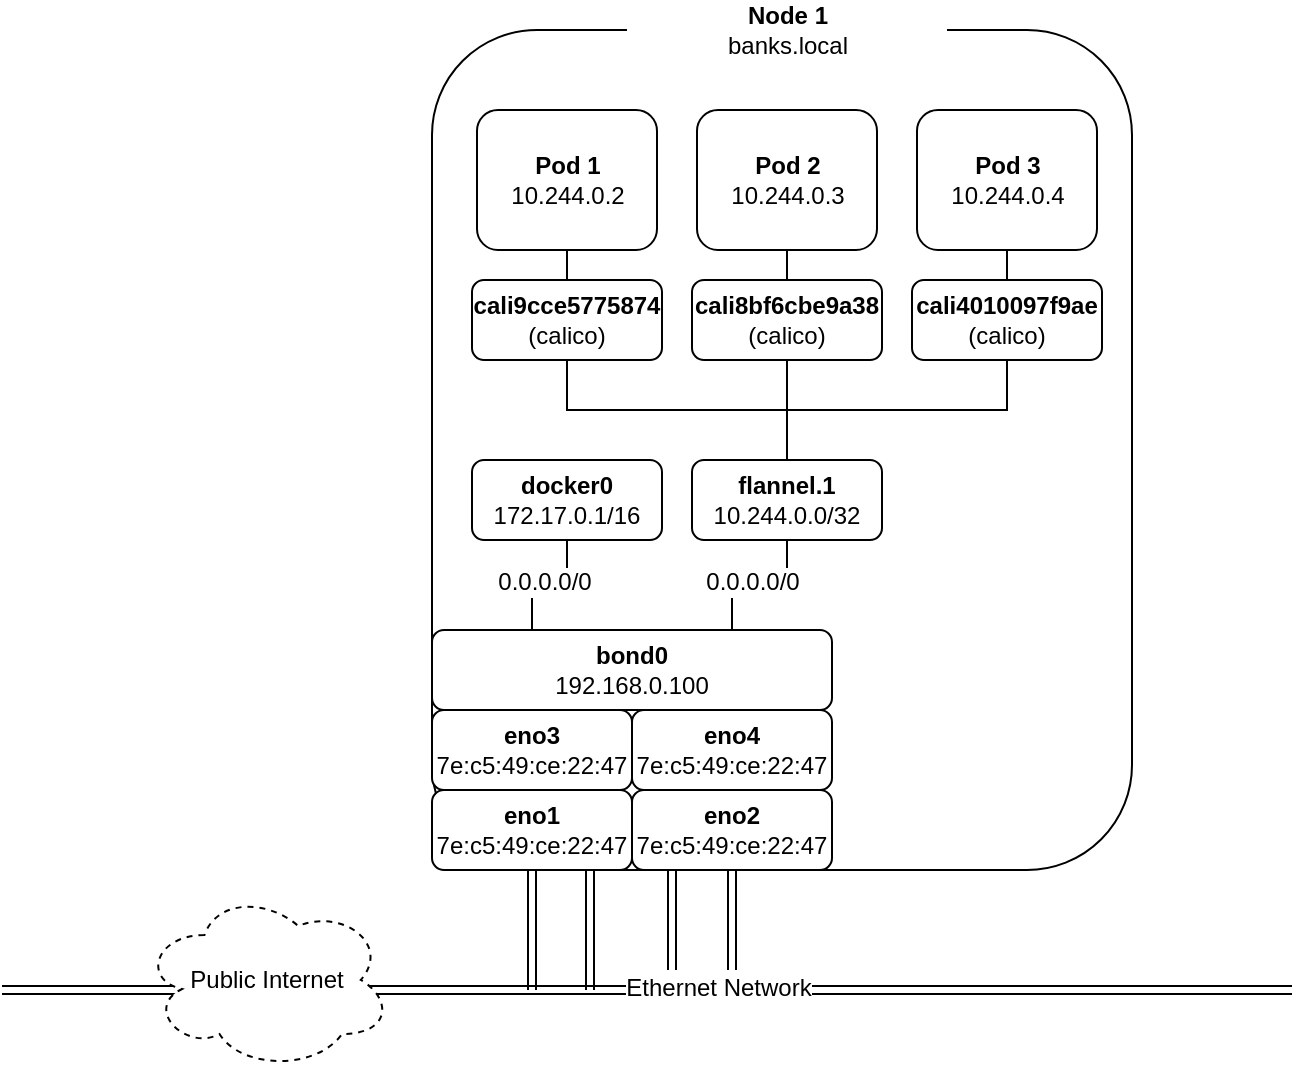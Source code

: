<mxfile version="12.1.7" type="device" pages="2"><diagram name="Net - K8s" id="OvPKEakAdDGBHLIrNWDD"><mxGraphModel dx="1186" dy="604" grid="1" gridSize="10" guides="1" tooltips="1" connect="1" arrows="1" fold="1" page="1" pageScale="1" pageWidth="1169" pageHeight="827" math="0" shadow="0"><root><mxCell id="MRrQRkmZpev-N-fBsifY-0"/><mxCell id="MRrQRkmZpev-N-fBsifY-1" parent="MRrQRkmZpev-N-fBsifY-0"/><mxCell id="MRrQRkmZpev-N-fBsifY-17" value="" style="shape=link;html=1;" parent="MRrQRkmZpev-N-fBsifY-1" edge="1"><mxGeometry width="50" height="50" relative="1" as="geometry"><mxPoint x="645" y="770" as="sourcePoint"/><mxPoint x="205" y="770" as="targetPoint"/></mxGeometry></mxCell><mxCell id="MRrQRkmZpev-N-fBsifY-2" value="" style="rounded=1;whiteSpace=wrap;html=1;" parent="MRrQRkmZpev-N-fBsifY-1" vertex="1"><mxGeometry x="420" y="290" width="350" height="420" as="geometry"/></mxCell><mxCell id="MRrQRkmZpev-N-fBsifY-3" value="&lt;b&gt;Node 1&lt;/b&gt;&lt;br&gt;banks.local" style="text;html=1;align=center;verticalAlign=middle;whiteSpace=wrap;rounded=0;fillColor=#FFFFFF;" parent="MRrQRkmZpev-N-fBsifY-1" vertex="1"><mxGeometry x="517.5" y="280" width="160" height="20" as="geometry"/></mxCell><mxCell id="LGxBq0Lnx76uP9f2P69a-7" style="edgeStyle=orthogonalEdgeStyle;rounded=0;orthogonalLoop=1;jettySize=auto;html=1;exitX=0.5;exitY=1;exitDx=0;exitDy=0;entryX=0.5;entryY=0;entryDx=0;entryDy=0;endArrow=none;endFill=0;fontColor=#000000;" parent="MRrQRkmZpev-N-fBsifY-1" source="MRrQRkmZpev-N-fBsifY-5" target="LGxBq0Lnx76uP9f2P69a-3" edge="1"><mxGeometry relative="1" as="geometry"/></mxCell><mxCell id="MRrQRkmZpev-N-fBsifY-5" value="&lt;b&gt;Pod 1&lt;/b&gt;&lt;br&gt;10.244.0.2" style="rounded=1;whiteSpace=wrap;html=1;fillColor=#FFFFFF;" parent="MRrQRkmZpev-N-fBsifY-1" vertex="1"><mxGeometry x="442.5" y="330" width="90" height="70" as="geometry"/></mxCell><mxCell id="LGxBq0Lnx76uP9f2P69a-8" style="edgeStyle=orthogonalEdgeStyle;rounded=0;orthogonalLoop=1;jettySize=auto;html=1;exitX=0.5;exitY=1;exitDx=0;exitDy=0;entryX=0.5;entryY=0;entryDx=0;entryDy=0;endArrow=none;endFill=0;fontColor=#000000;" parent="MRrQRkmZpev-N-fBsifY-1" source="MRrQRkmZpev-N-fBsifY-7" target="LGxBq0Lnx76uP9f2P69a-4" edge="1"><mxGeometry relative="1" as="geometry"/></mxCell><mxCell id="MRrQRkmZpev-N-fBsifY-7" value="&lt;b&gt;Pod 2&lt;/b&gt;&lt;br&gt;10.244.0.3" style="rounded=1;whiteSpace=wrap;html=1;fillColor=#FFFFFF;" parent="MRrQRkmZpev-N-fBsifY-1" vertex="1"><mxGeometry x="552.5" y="330" width="90" height="70" as="geometry"/></mxCell><mxCell id="MRrQRkmZpev-N-fBsifY-8" style="edgeStyle=orthogonalEdgeStyle;rounded=0;orthogonalLoop=1;jettySize=auto;html=1;exitX=0.5;exitY=1;exitDx=0;exitDy=0;entryX=0.25;entryY=0;entryDx=0;entryDy=0;endArrow=none;endFill=0;fontColor=#000000;" parent="MRrQRkmZpev-N-fBsifY-1" source="MRrQRkmZpev-N-fBsifY-12" target="MRrQRkmZpev-N-fBsifY-32" edge="1"><mxGeometry relative="1" as="geometry"/></mxCell><mxCell id="MRrQRkmZpev-N-fBsifY-9" value="0.0.0.0/0" style="text;html=1;align=center;verticalAlign=middle;resizable=0;points=[];;labelBackgroundColor=#ffffff;fontColor=#000000;" parent="MRrQRkmZpev-N-fBsifY-8" vertex="1" connectable="0"><mxGeometry x="0.103" y="-2" relative="1" as="geometry"><mxPoint as="offset"/></mxGeometry></mxCell><mxCell id="MRrQRkmZpev-N-fBsifY-12" value="&lt;b&gt;docker0&lt;br&gt;&lt;/b&gt;172.17.0.1/16" style="rounded=1;whiteSpace=wrap;html=1;fillColor=#FFFFFF;" parent="MRrQRkmZpev-N-fBsifY-1" vertex="1"><mxGeometry x="440" y="505" width="95" height="40" as="geometry"/></mxCell><mxCell id="MRrQRkmZpev-N-fBsifY-13" value="&lt;b&gt;eno1&lt;/b&gt;&lt;br&gt;7e:c5:49:ce:22:47" style="rounded=1;whiteSpace=wrap;html=1;fillColor=#FFFFFF;" parent="MRrQRkmZpev-N-fBsifY-1" vertex="1"><mxGeometry x="420" y="670" width="100" height="40" as="geometry"/></mxCell><mxCell id="MRrQRkmZpev-N-fBsifY-14" value="" style="shape=link;html=1;exitX=0.5;exitY=1;exitDx=0;exitDy=0;" parent="MRrQRkmZpev-N-fBsifY-1" source="MRrQRkmZpev-N-fBsifY-13" edge="1"><mxGeometry width="50" height="50" relative="1" as="geometry"><mxPoint x="480" y="810" as="sourcePoint"/><mxPoint x="470" y="770" as="targetPoint"/></mxGeometry></mxCell><mxCell id="MRrQRkmZpev-N-fBsifY-15" value="" style="shape=link;html=1;" parent="MRrQRkmZpev-N-fBsifY-1" edge="1"><mxGeometry width="50" height="50" relative="1" as="geometry"><mxPoint x="490" y="770" as="sourcePoint"/><mxPoint x="850" y="770" as="targetPoint"/></mxGeometry></mxCell><mxCell id="MRrQRkmZpev-N-fBsifY-16" value="Ethernet Network" style="text;html=1;align=center;verticalAlign=middle;resizable=0;points=[];;labelBackgroundColor=#ffffff;fontColor=#000000;" parent="MRrQRkmZpev-N-fBsifY-15" vertex="1" connectable="0"><mxGeometry x="-0.594" y="1" relative="1" as="geometry"><mxPoint as="offset"/></mxGeometry></mxCell><mxCell id="MRrQRkmZpev-N-fBsifY-26" value="Public Internet" style="ellipse;shape=cloud;whiteSpace=wrap;html=1;dashed=1;" parent="MRrQRkmZpev-N-fBsifY-1" vertex="1"><mxGeometry x="275" y="720" width="125" height="90" as="geometry"/></mxCell><mxCell id="MRrQRkmZpev-N-fBsifY-29" value="&lt;b&gt;eno2&lt;/b&gt;&lt;br&gt;7e:c5:49:ce:22:47" style="rounded=1;whiteSpace=wrap;html=1;fillColor=#FFFFFF;" parent="MRrQRkmZpev-N-fBsifY-1" vertex="1"><mxGeometry x="520" y="670" width="100" height="40" as="geometry"/></mxCell><mxCell id="MRrQRkmZpev-N-fBsifY-30" value="&lt;b&gt;eno3&lt;/b&gt;&lt;br&gt;7e:c5:49:ce:22:47" style="rounded=1;whiteSpace=wrap;html=1;fillColor=#FFFFFF;" parent="MRrQRkmZpev-N-fBsifY-1" vertex="1"><mxGeometry x="420" y="630" width="100" height="40" as="geometry"/></mxCell><mxCell id="MRrQRkmZpev-N-fBsifY-31" value="&lt;b&gt;eno4&lt;/b&gt;&lt;br&gt;7e:c5:49:ce:22:47" style="rounded=1;whiteSpace=wrap;html=1;fillColor=#FFFFFF;" parent="MRrQRkmZpev-N-fBsifY-1" vertex="1"><mxGeometry x="520" y="630" width="100" height="40" as="geometry"/></mxCell><mxCell id="MRrQRkmZpev-N-fBsifY-32" value="&lt;b&gt;bond0&lt;br&gt;&lt;/b&gt;192.168.0.100" style="rounded=1;whiteSpace=wrap;html=1;fillColor=#FFFFFF;" parent="MRrQRkmZpev-N-fBsifY-1" vertex="1"><mxGeometry x="420" y="590" width="200" height="40" as="geometry"/></mxCell><mxCell id="MRrQRkmZpev-N-fBsifY-34" value="" style="shape=link;html=1;exitX=0.5;exitY=1;exitDx=0;exitDy=0;" parent="MRrQRkmZpev-N-fBsifY-1" edge="1"><mxGeometry width="50" height="50" relative="1" as="geometry"><mxPoint x="570" y="710" as="sourcePoint"/><mxPoint x="570" y="760" as="targetPoint"/></mxGeometry></mxCell><mxCell id="MRrQRkmZpev-N-fBsifY-35" value="" style="shape=link;html=1;exitX=0.5;exitY=1;exitDx=0;exitDy=0;" parent="MRrQRkmZpev-N-fBsifY-1" edge="1"><mxGeometry width="50" height="50" relative="1" as="geometry"><mxPoint x="499" y="710" as="sourcePoint"/><mxPoint x="499" y="770" as="targetPoint"/></mxGeometry></mxCell><mxCell id="MRrQRkmZpev-N-fBsifY-36" value="" style="shape=link;html=1;exitX=0.5;exitY=1;exitDx=0;exitDy=0;" parent="MRrQRkmZpev-N-fBsifY-1" edge="1"><mxGeometry width="50" height="50" relative="1" as="geometry"><mxPoint x="540" y="710" as="sourcePoint"/><mxPoint x="540" y="760" as="targetPoint"/></mxGeometry></mxCell><mxCell id="LGxBq0Lnx76uP9f2P69a-0" value="&lt;b&gt;flannel.1&lt;br&gt;&lt;/b&gt;10.244.0.0/32" style="rounded=1;whiteSpace=wrap;html=1;fillColor=#FFFFFF;" parent="MRrQRkmZpev-N-fBsifY-1" vertex="1"><mxGeometry x="550" y="505" width="95" height="40" as="geometry"/></mxCell><mxCell id="LGxBq0Lnx76uP9f2P69a-1" style="edgeStyle=orthogonalEdgeStyle;rounded=0;orthogonalLoop=1;jettySize=auto;html=1;exitX=0.5;exitY=1;exitDx=0;exitDy=0;entryX=0.75;entryY=0;entryDx=0;entryDy=0;endArrow=none;endFill=0;fontColor=#000000;" parent="MRrQRkmZpev-N-fBsifY-1" source="LGxBq0Lnx76uP9f2P69a-0" target="MRrQRkmZpev-N-fBsifY-32" edge="1"><mxGeometry relative="1" as="geometry"><mxPoint x="498" y="555" as="sourcePoint"/><mxPoint x="480" y="600" as="targetPoint"/></mxGeometry></mxCell><mxCell id="LGxBq0Lnx76uP9f2P69a-2" value="0.0.0.0/0" style="text;html=1;align=center;verticalAlign=middle;resizable=0;points=[];;labelBackgroundColor=#ffffff;fontColor=#000000;" parent="LGxBq0Lnx76uP9f2P69a-1" vertex="1" connectable="0"><mxGeometry x="0.103" y="-2" relative="1" as="geometry"><mxPoint as="offset"/></mxGeometry></mxCell><mxCell id="LGxBq0Lnx76uP9f2P69a-5" style="edgeStyle=orthogonalEdgeStyle;rounded=0;orthogonalLoop=1;jettySize=auto;html=1;exitX=0.5;exitY=1;exitDx=0;exitDy=0;entryX=0.5;entryY=0;entryDx=0;entryDy=0;endArrow=none;endFill=0;fontColor=#000000;" parent="MRrQRkmZpev-N-fBsifY-1" source="LGxBq0Lnx76uP9f2P69a-3" target="LGxBq0Lnx76uP9f2P69a-0" edge="1"><mxGeometry relative="1" as="geometry"/></mxCell><mxCell id="LGxBq0Lnx76uP9f2P69a-3" value="&lt;b&gt;cali9cce5775874&lt;/b&gt;&lt;br&gt;(calico)" style="rounded=1;whiteSpace=wrap;html=1;fillColor=#FFFFFF;" parent="MRrQRkmZpev-N-fBsifY-1" vertex="1"><mxGeometry x="440" y="415" width="95" height="40" as="geometry"/></mxCell><mxCell id="LGxBq0Lnx76uP9f2P69a-6" style="edgeStyle=orthogonalEdgeStyle;rounded=0;orthogonalLoop=1;jettySize=auto;html=1;exitX=0.5;exitY=1;exitDx=0;exitDy=0;entryX=0.5;entryY=0;entryDx=0;entryDy=0;endArrow=none;endFill=0;fontColor=#000000;" parent="MRrQRkmZpev-N-fBsifY-1" source="LGxBq0Lnx76uP9f2P69a-4" target="LGxBq0Lnx76uP9f2P69a-0" edge="1"><mxGeometry relative="1" as="geometry"/></mxCell><mxCell id="LGxBq0Lnx76uP9f2P69a-4" value="&lt;b&gt;cali8bf6cbe9a38&lt;br&gt;&lt;/b&gt;(calico)" style="rounded=1;whiteSpace=wrap;html=1;fillColor=#FFFFFF;" parent="MRrQRkmZpev-N-fBsifY-1" vertex="1"><mxGeometry x="550" y="415" width="95" height="40" as="geometry"/></mxCell><mxCell id="LGxBq0Lnx76uP9f2P69a-13" style="edgeStyle=orthogonalEdgeStyle;rounded=0;orthogonalLoop=1;jettySize=auto;html=1;exitX=0.5;exitY=1;exitDx=0;exitDy=0;entryX=0.5;entryY=0;entryDx=0;entryDy=0;endArrow=none;endFill=0;strokeColor=#000000;fontColor=#000000;" parent="MRrQRkmZpev-N-fBsifY-1" source="LGxBq0Lnx76uP9f2P69a-11" target="LGxBq0Lnx76uP9f2P69a-12" edge="1"><mxGeometry relative="1" as="geometry"/></mxCell><mxCell id="LGxBq0Lnx76uP9f2P69a-11" value="&lt;b&gt;Pod 3&lt;/b&gt;&lt;br&gt;10.244.0.4" style="rounded=1;whiteSpace=wrap;html=1;fillColor=#FFFFFF;" parent="MRrQRkmZpev-N-fBsifY-1" vertex="1"><mxGeometry x="662.5" y="330" width="90" height="70" as="geometry"/></mxCell><mxCell id="LGxBq0Lnx76uP9f2P69a-14" style="edgeStyle=orthogonalEdgeStyle;rounded=0;orthogonalLoop=1;jettySize=auto;html=1;exitX=0.5;exitY=1;exitDx=0;exitDy=0;entryX=0.5;entryY=0;entryDx=0;entryDy=0;endArrow=none;endFill=0;strokeColor=#000000;fontColor=#000000;" parent="MRrQRkmZpev-N-fBsifY-1" source="LGxBq0Lnx76uP9f2P69a-12" target="LGxBq0Lnx76uP9f2P69a-0" edge="1"><mxGeometry relative="1" as="geometry"/></mxCell><mxCell id="LGxBq0Lnx76uP9f2P69a-12" value="&lt;b&gt;cali4010097f9ae&lt;/b&gt;&lt;br&gt;(calico)" style="rounded=1;whiteSpace=wrap;html=1;fillColor=#FFFFFF;" parent="MRrQRkmZpev-N-fBsifY-1" vertex="1"><mxGeometry x="660" y="415" width="95" height="40" as="geometry"/></mxCell></root></mxGraphModel></diagram><diagram name="Net - Istio" id="c_HP1qwUfiVxNbYDizXR"><mxGraphModel dx="1106" dy="860" grid="1" gridSize="10" guides="1" tooltips="1" connect="1" arrows="1" fold="1" page="1" pageScale="1" pageWidth="1169" pageHeight="827" math="0" shadow="0"><root><mxCell id="0LoRJ3LIm-XPWawop74_-0"/><mxCell id="0LoRJ3LIm-XPWawop74_-1" parent="0LoRJ3LIm-XPWawop74_-0"/><mxCell id="0LoRJ3LIm-XPWawop74_-23" value="" style="rounded=1;whiteSpace=wrap;html=1;dashed=1;fillColor=none;fontColor=#000000;" vertex="1" parent="0LoRJ3LIm-XPWawop74_-1"><mxGeometry x="910" y="150" width="250" height="490" as="geometry"/></mxCell><mxCell id="0LoRJ3LIm-XPWawop74_-2" value="" style="endArrow=none;html=1;fillColor=#f8cecc;strokeColor=#b85450;" edge="1" parent="0LoRJ3LIm-XPWawop74_-1"><mxGeometry width="50" height="50" relative="1" as="geometry"><mxPoint x="390" y="750" as="sourcePoint"/><mxPoint x="50" y="750" as="targetPoint"/></mxGeometry></mxCell><mxCell id="0LoRJ3LIm-XPWawop74_-3" value="" style="rounded=1;whiteSpace=wrap;html=1;" vertex="1" parent="0LoRJ3LIm-XPWawop74_-1"><mxGeometry x="420" y="240" width="350" height="470" as="geometry"/></mxCell><mxCell id="0LoRJ3LIm-XPWawop74_-4" value="&lt;b&gt;Node 1&lt;/b&gt;&lt;br&gt;banks.local" style="text;html=1;align=center;verticalAlign=middle;whiteSpace=wrap;rounded=0;fillColor=#FFFFFF;" vertex="1" parent="0LoRJ3LIm-XPWawop74_-1"><mxGeometry x="517.5" y="230" width="160" height="20" as="geometry"/></mxCell><mxCell id="0LoRJ3LIm-XPWawop74_-5" style="edgeStyle=orthogonalEdgeStyle;rounded=0;orthogonalLoop=1;jettySize=auto;html=1;exitX=0.5;exitY=1;exitDx=0;exitDy=0;entryX=0.5;entryY=0;entryDx=0;entryDy=0;endArrow=none;endFill=0;fontColor=#000000;" edge="1" parent="0LoRJ3LIm-XPWawop74_-1" source="0LoRJ3LIm-XPWawop74_-6" target="0LoRJ3LIm-XPWawop74_-39"><mxGeometry relative="1" as="geometry"/></mxCell><mxCell id="0LoRJ3LIm-XPWawop74_-6" value="&lt;b&gt;Pod 1&lt;/b&gt;&lt;br&gt;10.244.0.2" style="rounded=1;whiteSpace=wrap;html=1;fillColor=#FFFFFF;" vertex="1" parent="0LoRJ3LIm-XPWawop74_-1"><mxGeometry x="442.5" y="330" width="90" height="70" as="geometry"/></mxCell><mxCell id="0LoRJ3LIm-XPWawop74_-7" style="edgeStyle=orthogonalEdgeStyle;rounded=0;orthogonalLoop=1;jettySize=auto;html=1;exitX=0.5;exitY=1;exitDx=0;exitDy=0;entryX=0.5;entryY=0;entryDx=0;entryDy=0;endArrow=none;endFill=0;fontColor=#000000;" edge="1" parent="0LoRJ3LIm-XPWawop74_-1" source="0LoRJ3LIm-XPWawop74_-8" target="0LoRJ3LIm-XPWawop74_-41"><mxGeometry relative="1" as="geometry"/></mxCell><mxCell id="0LoRJ3LIm-XPWawop74_-8" value="&lt;b&gt;Pod 2&lt;/b&gt;&lt;br&gt;10.244.0.3" style="rounded=1;whiteSpace=wrap;html=1;fillColor=#FFFFFF;" vertex="1" parent="0LoRJ3LIm-XPWawop74_-1"><mxGeometry x="552.5" y="330" width="90" height="70" as="geometry"/></mxCell><mxCell id="0LoRJ3LIm-XPWawop74_-9" style="edgeStyle=orthogonalEdgeStyle;rounded=0;orthogonalLoop=1;jettySize=auto;html=1;exitX=0.5;exitY=1;exitDx=0;exitDy=0;entryX=0.25;entryY=0;entryDx=0;entryDy=0;endArrow=none;endFill=0;fontColor=#000000;" edge="1" parent="0LoRJ3LIm-XPWawop74_-1" source="0LoRJ3LIm-XPWawop74_-11" target="0LoRJ3LIm-XPWawop74_-30"><mxGeometry relative="1" as="geometry"/></mxCell><mxCell id="0LoRJ3LIm-XPWawop74_-10" value="0.0.0.0/0" style="text;html=1;align=center;verticalAlign=middle;resizable=0;points=[];;labelBackgroundColor=#ffffff;fontColor=#000000;" vertex="1" connectable="0" parent="0LoRJ3LIm-XPWawop74_-9"><mxGeometry x="0.103" y="-2" relative="1" as="geometry"><mxPoint as="offset"/></mxGeometry></mxCell><mxCell id="0LoRJ3LIm-XPWawop74_-11" value="&lt;b&gt;docker0&lt;br&gt;&lt;/b&gt;172.17.0.1/16" style="rounded=1;whiteSpace=wrap;html=1;fillColor=#FFFFFF;" vertex="1" parent="0LoRJ3LIm-XPWawop74_-1"><mxGeometry x="440" y="505" width="95" height="40" as="geometry"/></mxCell><mxCell id="0LoRJ3LIm-XPWawop74_-12" value="&lt;b&gt;eno1&lt;/b&gt;&lt;br&gt;7e:c5:49:ce:22:47" style="rounded=1;whiteSpace=wrap;html=1;fillColor=#FFFFFF;" vertex="1" parent="0LoRJ3LIm-XPWawop74_-1"><mxGeometry x="420" y="670" width="100" height="40" as="geometry"/></mxCell><mxCell id="0LoRJ3LIm-XPWawop74_-13" value="" style="shape=link;html=1;exitX=0.5;exitY=1;exitDx=0;exitDy=0;" edge="1" parent="0LoRJ3LIm-XPWawop74_-1" source="0LoRJ3LIm-XPWawop74_-12"><mxGeometry width="50" height="50" relative="1" as="geometry"><mxPoint x="480" y="810" as="sourcePoint"/><mxPoint x="470" y="770" as="targetPoint"/></mxGeometry></mxCell><mxCell id="0LoRJ3LIm-XPWawop74_-14" value="" style="shape=link;html=1;" edge="1" parent="0LoRJ3LIm-XPWawop74_-1"><mxGeometry width="50" height="50" relative="1" as="geometry"><mxPoint x="490" y="770" as="sourcePoint"/><mxPoint x="850" y="770" as="targetPoint"/></mxGeometry></mxCell><mxCell id="0LoRJ3LIm-XPWawop74_-15" value="Ethernet Network" style="text;html=1;align=center;verticalAlign=middle;resizable=0;points=[];;labelBackgroundColor=#ffffff;fontColor=#000000;" vertex="1" connectable="0" parent="0LoRJ3LIm-XPWawop74_-14"><mxGeometry x="-0.594" y="1" relative="1" as="geometry"><mxPoint as="offset"/></mxGeometry></mxCell><mxCell id="0LoRJ3LIm-XPWawop74_-16" value="" style="shape=link;html=1;" edge="1" parent="0LoRJ3LIm-XPWawop74_-1" source="zz3aboxm6HQcuyhOMqdt-0"><mxGeometry width="50" height="50" relative="1" as="geometry"><mxPoint x="490" y="770" as="sourcePoint"/><mxPoint x="50" y="770" as="targetPoint"/></mxGeometry></mxCell><mxCell id="0LoRJ3LIm-XPWawop74_-17" value="" style="shape=link;html=1;" edge="1" parent="0LoRJ3LIm-XPWawop74_-1"><mxGeometry width="50" height="50" relative="1" as="geometry"><mxPoint x="900" y="770" as="sourcePoint"/><mxPoint x="850" y="770" as="targetPoint"/></mxGeometry></mxCell><mxCell id="0LoRJ3LIm-XPWawop74_-18" value="" style="endArrow=none;html=1;fillColor=#f8cecc;strokeColor=#b85450;" edge="1" parent="0LoRJ3LIm-XPWawop74_-1"><mxGeometry width="50" height="50" relative="1" as="geometry"><mxPoint x="900" y="750" as="sourcePoint"/><mxPoint x="670" y="750" as="targetPoint"/></mxGeometry></mxCell><mxCell id="0LoRJ3LIm-XPWawop74_-19" value="Encrypted overlay" style="text;html=1;align=center;verticalAlign=middle;resizable=0;points=[];;labelBackgroundColor=#ffffff;fontColor=#FF3333;" vertex="1" connectable="0" parent="0LoRJ3LIm-XPWawop74_-18"><mxGeometry x="0.55" y="-2" relative="1" as="geometry"><mxPoint as="offset"/></mxGeometry></mxCell><mxCell id="0LoRJ3LIm-XPWawop74_-20" value="&lt;h1&gt;Overlay network&lt;/h1&gt;&lt;p&gt;&lt;span style=&quot;color: rgb(52 , 72 , 93) ; font-family: &amp;#34;roboto&amp;#34; , &amp;#34;poppins&amp;#34; , sans-serif ; background-color: rgb(255 , 255 , 255)&quot;&gt;&lt;font style=&quot;font-size: 13px&quot;&gt;An overlay network is a virtual, logical network built on top of an existing network. Overlay networks are often used to provide useful abstractions on top of existing networks and to separate and secure different logical networks.&lt;/font&gt;&lt;/span&gt;&lt;br&gt;&lt;/p&gt;" style="text;html=1;strokeColor=none;fillColor=none;spacing=5;spacingTop=-20;whiteSpace=wrap;overflow=hidden;rounded=0;dashed=1;fontColor=#000000;" vertex="1" parent="0LoRJ3LIm-XPWawop74_-1"><mxGeometry x="930" y="650" width="220" height="160" as="geometry"/></mxCell><mxCell id="0LoRJ3LIm-XPWawop74_-21" value="&lt;h1&gt;Flannel&lt;/h1&gt;&lt;p&gt;&lt;span style=&quot;color: rgb(52 , 72 , 93) ; font-family: &amp;#34;roboto&amp;#34; , &amp;#34;poppins&amp;#34; , sans-serif ; background-color: rgb(255 , 255 , 255)&quot;&gt;&lt;font style=&quot;font-size: 13px&quot;&gt;Flannel configures a layer 3 IPv4 overlay network. A large internal network is created that spans every node within the cluster. Within this overlay network each node is given a subnet to allocate IP addresses internally. As pods are provisioned the docker bridge interface on each node allocates an address for each new container. Pods within the same host can communicate using the docker bridge while pods on different hosts will have their traffic encapsulated in UDP packets for routing to the appropriate destination.&lt;/font&gt;&lt;/span&gt;&lt;br&gt;&lt;/p&gt;" style="text;html=1;strokeColor=none;fillColor=none;spacing=5;spacingTop=-20;whiteSpace=wrap;overflow=hidden;rounded=0;dashed=1;fontColor=#000000;" vertex="1" parent="0LoRJ3LIm-XPWawop74_-1"><mxGeometry x="930" y="180" width="220" height="300" as="geometry"/></mxCell><mxCell id="0LoRJ3LIm-XPWawop74_-22" value="&lt;h1&gt;Calico&lt;/h1&gt;&lt;p&gt;&lt;span style=&quot;color: rgb(52 , 72 , 93) ; font-family: &amp;#34;roboto&amp;#34; , &amp;#34;poppins&amp;#34; , sans-serif ; background-color: rgb(255 , 255 , 255)&quot;&gt;&lt;font style=&quot;font-size: 13px&quot;&gt;Provides network policy capabilities and can integrate with Istio service mesh to interpret and enforce policy for workloads both within the service mesh and the network infrastructure layter.&lt;/font&gt;&lt;/span&gt;&lt;br&gt;&lt;/p&gt;" style="text;html=1;strokeColor=none;fillColor=none;spacing=5;spacingTop=-20;whiteSpace=wrap;overflow=hidden;rounded=0;dashed=1;fontColor=#000000;" vertex="1" parent="0LoRJ3LIm-XPWawop74_-1"><mxGeometry x="930" y="480" width="220" height="160" as="geometry"/></mxCell><mxCell id="0LoRJ3LIm-XPWawop74_-24" value="&lt;b&gt;Canal&lt;/b&gt;&lt;br&gt;(combination of the two)" style="text;html=1;align=center;verticalAlign=middle;whiteSpace=wrap;rounded=0;fillColor=#FFFFFF;" vertex="1" parent="0LoRJ3LIm-XPWawop74_-1"><mxGeometry x="955" y="140" width="160" height="20" as="geometry"/></mxCell><mxCell id="0LoRJ3LIm-XPWawop74_-25" value="Public Internet" style="ellipse;shape=cloud;whiteSpace=wrap;html=1;dashed=1;" vertex="1" parent="0LoRJ3LIm-XPWawop74_-1"><mxGeometry x="80" y="720" width="125" height="90" as="geometry"/></mxCell><mxCell id="0LoRJ3LIm-XPWawop74_-26" value="" style="endArrow=none;html=1;fillColor=#f8cecc;strokeColor=#b85450;" edge="1" parent="0LoRJ3LIm-XPWawop74_-1"><mxGeometry width="50" height="50" relative="1" as="geometry"><mxPoint x="670" y="750" as="sourcePoint"/><mxPoint x="390" y="750" as="targetPoint"/></mxGeometry></mxCell><mxCell id="0LoRJ3LIm-XPWawop74_-27" value="&lt;b&gt;eno2&lt;/b&gt;&lt;br&gt;7e:c5:49:ce:22:47" style="rounded=1;whiteSpace=wrap;html=1;fillColor=#FFFFFF;" vertex="1" parent="0LoRJ3LIm-XPWawop74_-1"><mxGeometry x="520" y="670" width="100" height="40" as="geometry"/></mxCell><mxCell id="0LoRJ3LIm-XPWawop74_-28" value="&lt;b&gt;eno3&lt;/b&gt;&lt;br&gt;7e:c5:49:ce:22:47" style="rounded=1;whiteSpace=wrap;html=1;fillColor=#FFFFFF;" vertex="1" parent="0LoRJ3LIm-XPWawop74_-1"><mxGeometry x="420" y="630" width="100" height="40" as="geometry"/></mxCell><mxCell id="0LoRJ3LIm-XPWawop74_-29" value="&lt;b&gt;eno4&lt;/b&gt;&lt;br&gt;7e:c5:49:ce:22:47" style="rounded=1;whiteSpace=wrap;html=1;fillColor=#FFFFFF;" vertex="1" parent="0LoRJ3LIm-XPWawop74_-1"><mxGeometry x="520" y="630" width="100" height="40" as="geometry"/></mxCell><mxCell id="0LoRJ3LIm-XPWawop74_-30" value="&lt;b&gt;bond0&lt;br&gt;&lt;/b&gt;192.168.0.100" style="rounded=1;whiteSpace=wrap;html=1;fillColor=#FFFFFF;" vertex="1" parent="0LoRJ3LIm-XPWawop74_-1"><mxGeometry x="420" y="590" width="200" height="40" as="geometry"/></mxCell><mxCell id="0LoRJ3LIm-XPWawop74_-31" value="" style="shape=link;html=1;exitX=0.5;exitY=1;exitDx=0;exitDy=0;" edge="1" parent="0LoRJ3LIm-XPWawop74_-1"><mxGeometry width="50" height="50" relative="1" as="geometry"><mxPoint x="570" y="710" as="sourcePoint"/><mxPoint x="570" y="760" as="targetPoint"/></mxGeometry></mxCell><mxCell id="0LoRJ3LIm-XPWawop74_-32" value="" style="shape=link;html=1;exitX=0.5;exitY=1;exitDx=0;exitDy=0;" edge="1" parent="0LoRJ3LIm-XPWawop74_-1"><mxGeometry width="50" height="50" relative="1" as="geometry"><mxPoint x="499" y="710" as="sourcePoint"/><mxPoint x="499" y="770" as="targetPoint"/></mxGeometry></mxCell><mxCell id="0LoRJ3LIm-XPWawop74_-33" value="" style="shape=link;html=1;exitX=0.5;exitY=1;exitDx=0;exitDy=0;" edge="1" parent="0LoRJ3LIm-XPWawop74_-1"><mxGeometry width="50" height="50" relative="1" as="geometry"><mxPoint x="540" y="710" as="sourcePoint"/><mxPoint x="540" y="760" as="targetPoint"/></mxGeometry></mxCell><mxCell id="0LoRJ3LIm-XPWawop74_-34" value="" style="endArrow=none;html=1;fillColor=#f8cecc;strokeColor=#b85450;entryX=0.5;entryY=1;entryDx=0;entryDy=0;" edge="1" parent="0LoRJ3LIm-XPWawop74_-1"><mxGeometry width="50" height="50" relative="1" as="geometry"><mxPoint x="690" y="740" as="sourcePoint"/><mxPoint x="690" y="710" as="targetPoint"/></mxGeometry></mxCell><mxCell id="0LoRJ3LIm-XPWawop74_-35" value="&lt;b&gt;flannel.1&lt;br&gt;&lt;/b&gt;10.244.0.0/32" style="rounded=1;whiteSpace=wrap;html=1;fillColor=#FFFFFF;" vertex="1" parent="0LoRJ3LIm-XPWawop74_-1"><mxGeometry x="550" y="505" width="95" height="40" as="geometry"/></mxCell><mxCell id="0LoRJ3LIm-XPWawop74_-36" style="edgeStyle=orthogonalEdgeStyle;rounded=0;orthogonalLoop=1;jettySize=auto;html=1;exitX=0.5;exitY=1;exitDx=0;exitDy=0;entryX=0.75;entryY=0;entryDx=0;entryDy=0;endArrow=none;endFill=0;fontColor=#000000;" edge="1" parent="0LoRJ3LIm-XPWawop74_-1" source="0LoRJ3LIm-XPWawop74_-35" target="0LoRJ3LIm-XPWawop74_-30"><mxGeometry relative="1" as="geometry"><mxPoint x="498" y="555" as="sourcePoint"/><mxPoint x="480" y="600" as="targetPoint"/></mxGeometry></mxCell><mxCell id="0LoRJ3LIm-XPWawop74_-37" value="0.0.0.0/0" style="text;html=1;align=center;verticalAlign=middle;resizable=0;points=[];;labelBackgroundColor=#ffffff;fontColor=#000000;" vertex="1" connectable="0" parent="0LoRJ3LIm-XPWawop74_-36"><mxGeometry x="0.103" y="-2" relative="1" as="geometry"><mxPoint as="offset"/></mxGeometry></mxCell><mxCell id="0LoRJ3LIm-XPWawop74_-38" style="edgeStyle=orthogonalEdgeStyle;rounded=0;orthogonalLoop=1;jettySize=auto;html=1;exitX=0.5;exitY=1;exitDx=0;exitDy=0;entryX=0.5;entryY=0;entryDx=0;entryDy=0;endArrow=none;endFill=0;fontColor=#000000;" edge="1" parent="0LoRJ3LIm-XPWawop74_-1" source="0LoRJ3LIm-XPWawop74_-39" target="0LoRJ3LIm-XPWawop74_-35"><mxGeometry relative="1" as="geometry"/></mxCell><mxCell id="0LoRJ3LIm-XPWawop74_-39" value="&lt;b&gt;cali9cce5775874&lt;/b&gt;&lt;br&gt;(calico)" style="rounded=1;whiteSpace=wrap;html=1;fillColor=#FFFFFF;" vertex="1" parent="0LoRJ3LIm-XPWawop74_-1"><mxGeometry x="440" y="415" width="95" height="40" as="geometry"/></mxCell><mxCell id="0LoRJ3LIm-XPWawop74_-40" style="edgeStyle=orthogonalEdgeStyle;rounded=0;orthogonalLoop=1;jettySize=auto;html=1;exitX=0.5;exitY=1;exitDx=0;exitDy=0;entryX=0.5;entryY=0;entryDx=0;entryDy=0;endArrow=none;endFill=0;fontColor=#000000;" edge="1" parent="0LoRJ3LIm-XPWawop74_-1" source="0LoRJ3LIm-XPWawop74_-41" target="0LoRJ3LIm-XPWawop74_-35"><mxGeometry relative="1" as="geometry"/></mxCell><mxCell id="0LoRJ3LIm-XPWawop74_-41" value="&lt;b&gt;cali8bf6cbe9a38&lt;br&gt;&lt;/b&gt;(calico)" style="rounded=1;whiteSpace=wrap;html=1;fillColor=#FFFFFF;" vertex="1" parent="0LoRJ3LIm-XPWawop74_-1"><mxGeometry x="550" y="415" width="95" height="40" as="geometry"/></mxCell><mxCell id="0LoRJ3LIm-XPWawop74_-42" value="" style="endArrow=none;dashed=1;html=1;fontColor=#000000;strokeColor=#FF3333;" edge="1" parent="0LoRJ3LIm-XPWawop74_-1"><mxGeometry width="50" height="50" relative="1" as="geometry"><mxPoint x="100" y="750" as="sourcePoint"/><mxPoint x="190" y="750" as="targetPoint"/></mxGeometry></mxCell><mxCell id="0LoRJ3LIm-XPWawop74_-43" style="edgeStyle=orthogonalEdgeStyle;rounded=0;orthogonalLoop=1;jettySize=auto;html=1;exitX=0.5;exitY=1;exitDx=0;exitDy=0;entryX=0.5;entryY=0;entryDx=0;entryDy=0;endArrow=none;endFill=0;strokeColor=#000000;fontColor=#000000;" edge="1" parent="0LoRJ3LIm-XPWawop74_-1" source="0LoRJ3LIm-XPWawop74_-44" target="0LoRJ3LIm-XPWawop74_-46"><mxGeometry relative="1" as="geometry"/></mxCell><mxCell id="0LoRJ3LIm-XPWawop74_-44" value="&lt;b&gt;Pod 3&lt;/b&gt;&lt;br&gt;10.244.0.4" style="rounded=1;whiteSpace=wrap;html=1;fillColor=#FFFFFF;" vertex="1" parent="0LoRJ3LIm-XPWawop74_-1"><mxGeometry x="662.5" y="330" width="90" height="70" as="geometry"/></mxCell><mxCell id="0LoRJ3LIm-XPWawop74_-45" style="edgeStyle=orthogonalEdgeStyle;rounded=0;orthogonalLoop=1;jettySize=auto;html=1;exitX=0.5;exitY=1;exitDx=0;exitDy=0;entryX=0.5;entryY=0;entryDx=0;entryDy=0;endArrow=none;endFill=0;strokeColor=#000000;fontColor=#000000;" edge="1" parent="0LoRJ3LIm-XPWawop74_-1" source="0LoRJ3LIm-XPWawop74_-46" target="0LoRJ3LIm-XPWawop74_-35"><mxGeometry relative="1" as="geometry"/></mxCell><mxCell id="0LoRJ3LIm-XPWawop74_-46" value="&lt;b&gt;cali4010097f9ae&lt;/b&gt;&lt;br&gt;(calico)" style="rounded=1;whiteSpace=wrap;html=1;fillColor=#FFFFFF;" vertex="1" parent="0LoRJ3LIm-XPWawop74_-1"><mxGeometry x="660" y="415" width="95" height="40" as="geometry"/></mxCell><mxCell id="zz3aboxm6HQcuyhOMqdt-0" value="&lt;font style=&quot;font-size: 12px&quot;&gt;Router&lt;br&gt;&lt;span style=&quot;font-family: &amp;#34;verdana&amp;#34; , &amp;#34;arial&amp;#34; ; text-align: left ; background-color: rgb(255 , 255 , 255)&quot;&gt;82.19.222.226&lt;/span&gt;&lt;/font&gt;" style="triangle;whiteSpace=wrap;html=1;fillColor=none;fontColor=#000000;rotation=0;" vertex="1" parent="0LoRJ3LIm-XPWawop74_-1"><mxGeometry x="260" y="730" width="60" height="80" as="geometry"/></mxCell><mxCell id="zz3aboxm6HQcuyhOMqdt-2" value="" style="shape=link;html=1;" edge="1" parent="0LoRJ3LIm-XPWawop74_-1" target="zz3aboxm6HQcuyhOMqdt-0"><mxGeometry width="50" height="50" relative="1" as="geometry"><mxPoint x="490" y="770" as="sourcePoint"/><mxPoint x="50" y="770" as="targetPoint"/></mxGeometry></mxCell></root></mxGraphModel></diagram></mxfile>